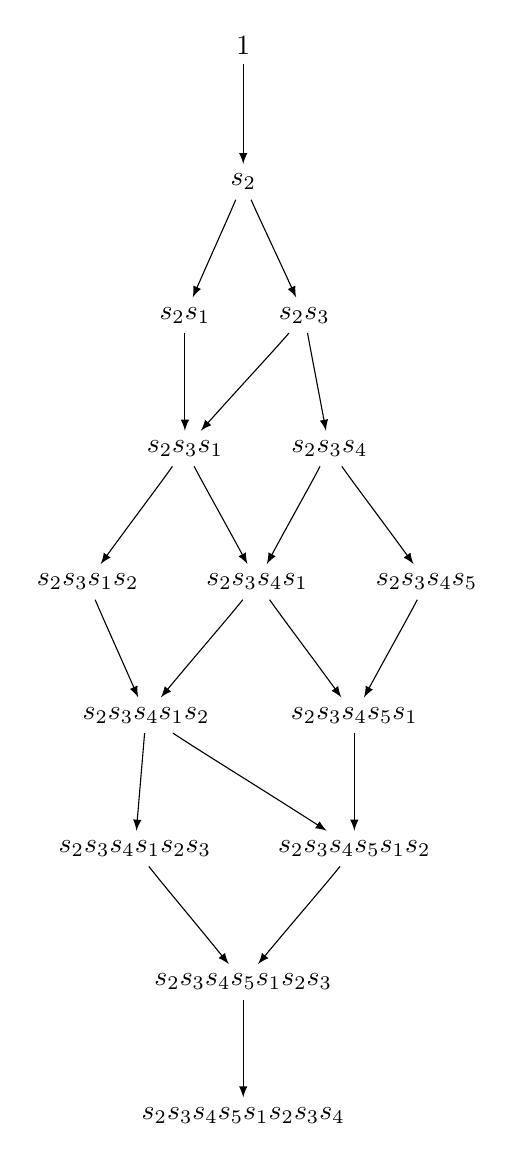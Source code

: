 \begin{tikzpicture}[>=latex,line join=bevel,]
%%
\node (s2*s3) at (99bp,294bp) [draw,draw=none] {$s_{2}s_{3}$};
  \node (s2*s3*s4*s5*s1*s2) at (117bp,102bp) [draw,draw=none] {$s_{2}s_{3}s_{4}s_{5}s_{1}s_{2}$};
  \node (s2*s1) at (56bp,294bp) [draw,draw=none] {$s_{2}s_{1}$};
  \node (s2*s3*s4*s5*s1*s2*s3*s4) at (77bp,6bp) [draw,draw=none] {$s_{2}s_{3}s_{4}s_{5}s_{1}s_{2}s_{3}s_{4}$};
  \node (s2*s3*s1) at (56bp,246bp) [draw,draw=none] {$s_{2}s_{3}s_{1}$};
  \node (s2*s3*s4) at (108bp,246bp) [draw,draw=none] {$s_{2}s_{3}s_{4}$};
  \node (s2) at (77bp,342bp) [draw,draw=none] {$s_{2}$};
  \node (s2*s3*s4*s5*s1) at (117bp,150bp) [draw,draw=none] {$s_{2}s_{3}s_{4}s_{5}s_{1}$};
  \node (s2*s3*s4*s1) at (82bp,198bp) [draw,draw=none] {$s_{2}s_{3}s_{4}s_{1}$};
  \node (s2*s3*s1*s2) at (21bp,198bp) [draw,draw=none] {$s_{2}s_{3}s_{1}s_{2}$};
  \node (s2*s3*s4*s5*s1*s2*s3) at (77bp,54bp) [draw,draw=none] {$s_{2}s_{3}s_{4}s_{5}s_{1}s_{2}s_{3}$};
  \node (1) at (77bp,391bp) [draw,draw=none] {$1$};
  \node (s2*s3*s4*s5) at (143bp,198bp) [draw,draw=none] {$s_{2}s_{3}s_{4}s_{5}$};
  \node (s2*s3*s4*s1*s2*s3) at (38bp,102bp) [draw,draw=none] {$s_{2}s_{3}s_{4}s_{1}s_{2}s_{3}$};
  \node (s2*s3*s4*s1*s2) at (42bp,150bp) [draw,draw=none] {$s_{2}s_{3}s_{4}s_{1}s_{2}$};
  \draw [black,->] (s2*s3*s4*s5) ..controls (136.37bp,185.28bp) and (130.07bp,174.12bp)  .. (s2*s3*s4*s5*s1);
  \draw [black,->] (s2*s3*s4) ..controls (117.08bp,233.07bp) and (125.96bp,221.39bp)  .. (s2*s3*s4*s5);
  \draw [black,->] (s2*s3*s4*s1*s2) ..controls (41.005bp,137.55bp) and (40.093bp,127.07bp)  .. (s2*s3*s4*s1*s2*s3);
  \draw [black,->] (s2*s3*s4*s5*s1*s2*s3) ..controls (77bp,41.554bp) and (77bp,31.067bp)  .. (s2*s3*s4*s5*s1*s2*s3*s4);
  \draw [black,->] (s2*s3*s4*s1) ..controls (71.564bp,185bp) and (61.258bp,173.15bp)  .. (s2*s3*s4*s1*s2);
  \draw [black,->] (s2) ..controls (82.574bp,329.35bp) and (87.83bp,318.35bp)  .. (s2*s3);
  \draw [black,->] (s2*s3*s1) ..controls (62.626bp,233.28bp) and (68.935bp,222.12bp)  .. (s2*s3*s4*s1);
  \draw [black,->] (1) ..controls (77bp,377.83bp) and (77bp,367.21bp)  .. (s2);
  \draw [black,->] (s2*s3*s4*s1) ..controls (91.078bp,185.07bp) and (99.964bp,173.39bp)  .. (s2*s3*s4*s5*s1);
  \draw [black,->] (s2*s3) ..controls (87.717bp,280.93bp) and (76.473bp,268.9bp)  .. (s2*s3*s1);
  \draw [black,->] (s2*s1) ..controls (56bp,281.55bp) and (56bp,271.07bp)  .. (s2*s3*s1);
  \draw [black,->] (s2*s3*s4*s1*s2) ..controls (62.188bp,136.62bp) and (84.284bp,123.07bp)  .. (s2*s3*s4*s5*s1*s2);
  \draw [black,->] (s2) ..controls (71.68bp,329.35bp) and (66.662bp,318.35bp)  .. (s2*s1);
  \draw [black,->] (s2*s3*s4*s1*s2*s3) ..controls (48.175bp,88.999bp) and (58.224bp,77.147bp)  .. (s2*s3*s4*s5*s1*s2*s3);
  \draw [black,->] (s2*s3*s4*s5*s1*s2) ..controls (106.56bp,88.999bp) and (96.258bp,77.147bp)  .. (s2*s3*s4*s5*s1*s2*s3);
  \draw [black,->] (s2*s3*s4) ..controls (101.37bp,233.28bp) and (95.065bp,222.12bp)  .. (s2*s3*s4*s1);
  \draw [black,->] (s2*s3*s1*s2) ..controls (26.32bp,185.35bp) and (31.338bp,174.35bp)  .. (s2*s3*s4*s1*s2);
  \draw [black,->] (s2*s3*s4*s5*s1) ..controls (117bp,137.55bp) and (117bp,127.07bp)  .. (s2*s3*s4*s5*s1*s2);
  \draw [black,->] (s2*s3) ..controls (101.24bp,281.55bp) and (103.29bp,271.07bp)  .. (s2*s3*s4);
  \draw [black,->] (s2*s3*s1) ..controls (46.922bp,233.07bp) and (38.036bp,221.39bp)  .. (s2*s3*s1*s2);
%
\end{tikzpicture}